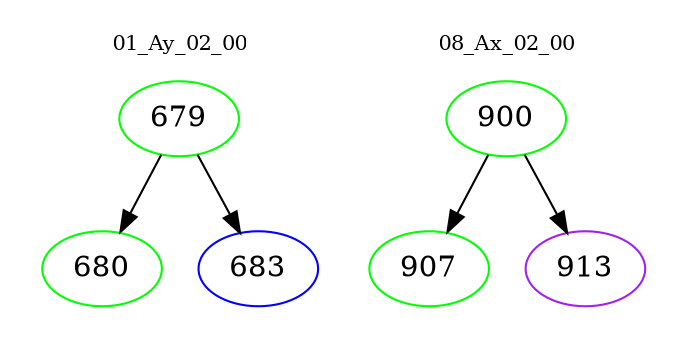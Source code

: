 digraph{
subgraph cluster_0 {
color = white
label = "01_Ay_02_00";
fontsize=10;
T0_679 [label="679", color="green"]
T0_679 -> T0_680 [color="black"]
T0_680 [label="680", color="green"]
T0_679 -> T0_683 [color="black"]
T0_683 [label="683", color="blue"]
}
subgraph cluster_1 {
color = white
label = "08_Ax_02_00";
fontsize=10;
T1_900 [label="900", color="green"]
T1_900 -> T1_907 [color="black"]
T1_907 [label="907", color="green"]
T1_900 -> T1_913 [color="black"]
T1_913 [label="913", color="purple"]
}
}
